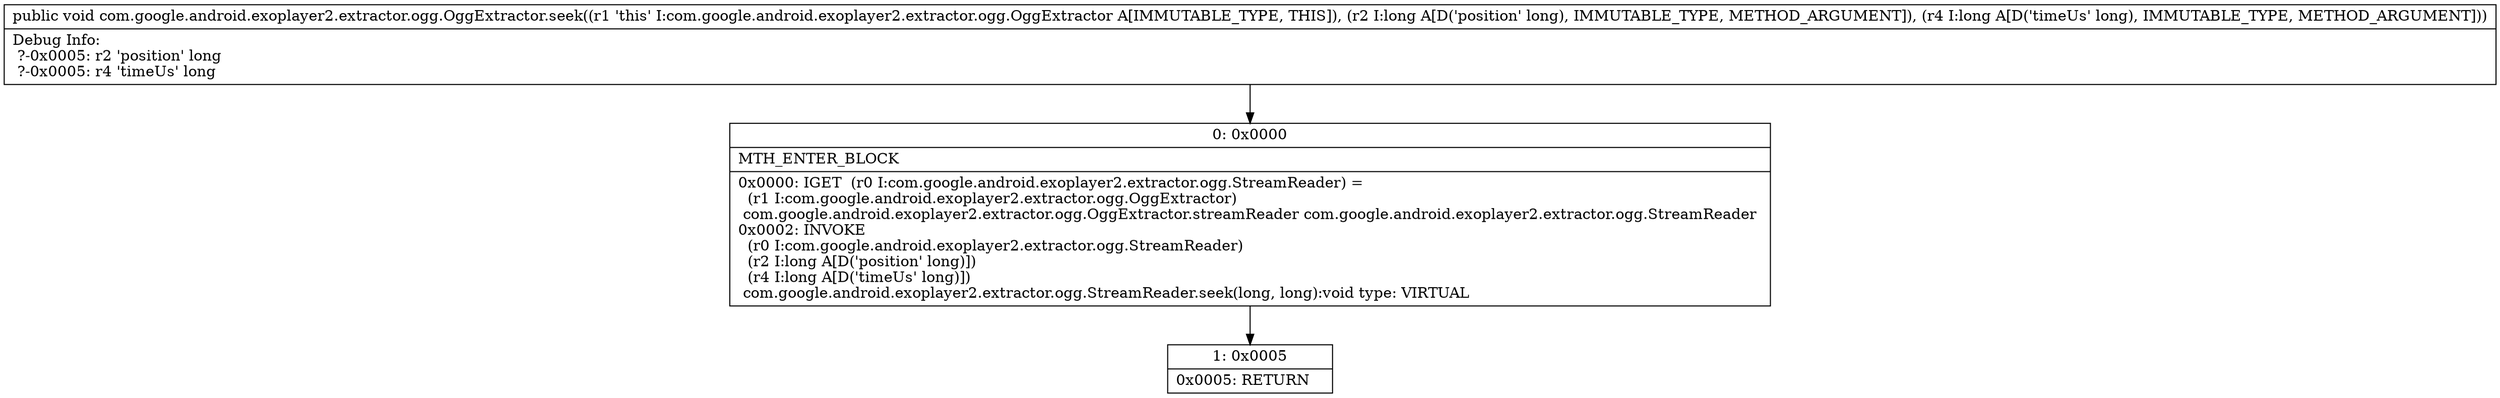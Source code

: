 digraph "CFG forcom.google.android.exoplayer2.extractor.ogg.OggExtractor.seek(JJ)V" {
Node_0 [shape=record,label="{0\:\ 0x0000|MTH_ENTER_BLOCK\l|0x0000: IGET  (r0 I:com.google.android.exoplayer2.extractor.ogg.StreamReader) = \l  (r1 I:com.google.android.exoplayer2.extractor.ogg.OggExtractor)\l com.google.android.exoplayer2.extractor.ogg.OggExtractor.streamReader com.google.android.exoplayer2.extractor.ogg.StreamReader \l0x0002: INVOKE  \l  (r0 I:com.google.android.exoplayer2.extractor.ogg.StreamReader)\l  (r2 I:long A[D('position' long)])\l  (r4 I:long A[D('timeUs' long)])\l com.google.android.exoplayer2.extractor.ogg.StreamReader.seek(long, long):void type: VIRTUAL \l}"];
Node_1 [shape=record,label="{1\:\ 0x0005|0x0005: RETURN   \l}"];
MethodNode[shape=record,label="{public void com.google.android.exoplayer2.extractor.ogg.OggExtractor.seek((r1 'this' I:com.google.android.exoplayer2.extractor.ogg.OggExtractor A[IMMUTABLE_TYPE, THIS]), (r2 I:long A[D('position' long), IMMUTABLE_TYPE, METHOD_ARGUMENT]), (r4 I:long A[D('timeUs' long), IMMUTABLE_TYPE, METHOD_ARGUMENT]))  | Debug Info:\l  ?\-0x0005: r2 'position' long\l  ?\-0x0005: r4 'timeUs' long\l}"];
MethodNode -> Node_0;
Node_0 -> Node_1;
}

